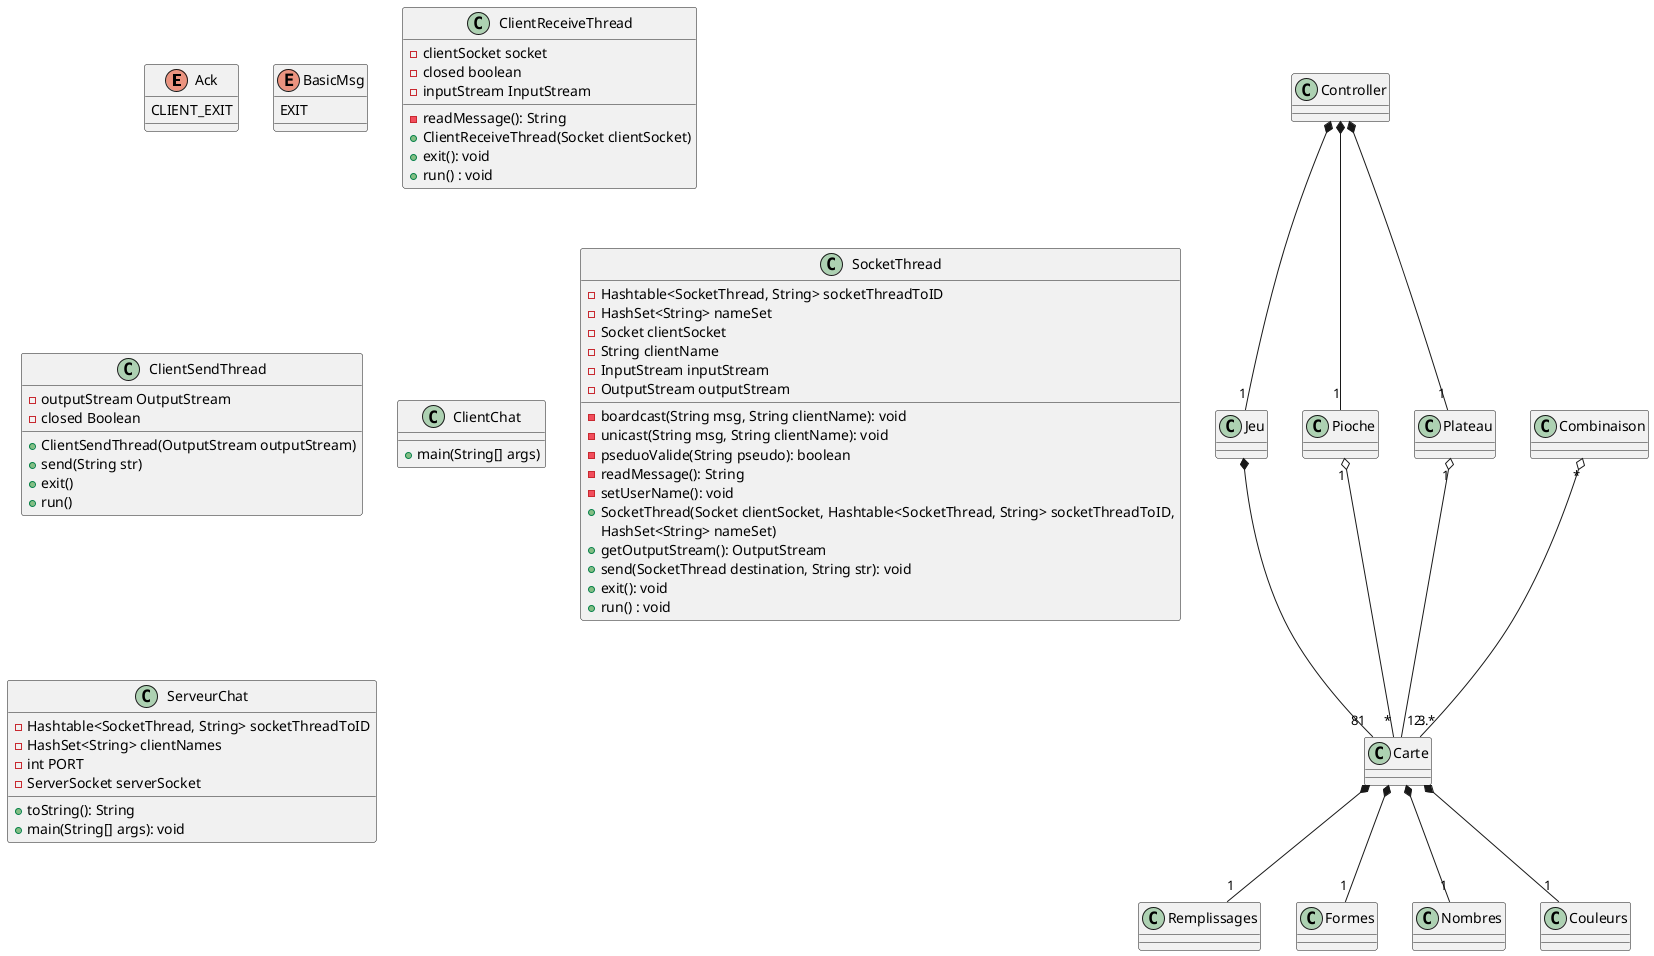 @startuml

enum Ack {
    CLIENT_EXIT
}

enum BasicMsg {
    EXIT
}

' <<enumeration>>
class ClientReceiveThread {
    - clientSocket socket
    - closed boolean
    - inputStream InputStream

    - readMessage(): String
    + ClientReceiveThread(Socket clientSocket)
    + exit(): void
    + run() : void
}

class ClientSendThread {
    - outputStream OutputStream
    - closed Boolean

    + ClientSendThread(OutputStream outputStream)
    + send(String str)
    + exit()
    + run()
}

class ClientChat {
    + main(String[] args)
}

class SocketThread {
    - Hashtable<SocketThread, String> socketThreadToID
    - HashSet<String> nameSet
    - Socket clientSocket
    - String clientName
    - InputStream inputStream
    - OutputStream outputStream

    - boardcast(String msg, String clientName): void
    - unicast(String msg, String clientName): void
    - pseduoValide(String pseudo): boolean
    - readMessage(): String
    - setUserName(): void
    + SocketThread(Socket clientSocket, Hashtable<SocketThread, String> socketThreadToID,
                   HashSet<String> nameSet)
    + getOutputStream(): OutputStream
    + send(SocketThread destination, String str): void
    + exit(): void
    + run() : void
}

class ServeurChat {
    - Hashtable<SocketThread, String> socketThreadToID
    - HashSet<String> clientNames
    - int PORT
    - ServerSocket serverSocket

    + toString(): String
    + main(String[] args): void
}

Jeu *-- "81" Carte
Pioche "1" o-- "*" Carte
Plateau "1" o-- "12..*" Carte
Combinaison "*" o-- "3" Carte

Controller *-- "1" Plateau
Controller *-- "1" Pioche
Controller *-- "1" Jeu

Carte *-- "1" Remplissages
Carte *-- "1" Formes
Carte *-- "1" Nombres
Carte *-- "1" Couleurs

@enduml
